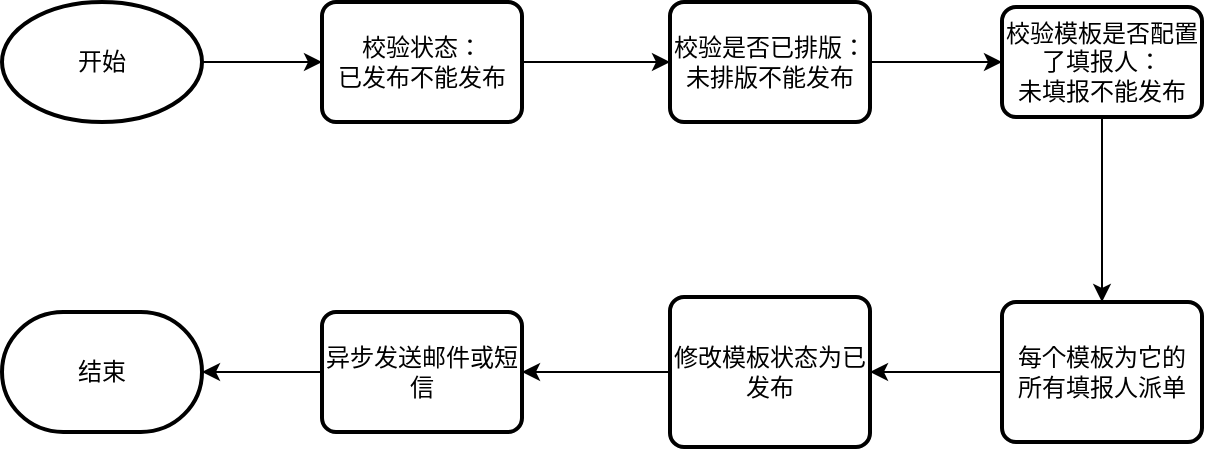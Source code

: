 <mxfile version="21.1.4" type="github">
  <diagram name="第 1 页" id="wow9cDlXcdEDVh3_X0Mi">
    <mxGraphModel dx="1354" dy="635" grid="1" gridSize="10" guides="1" tooltips="1" connect="1" arrows="1" fold="1" page="1" pageScale="1" pageWidth="827" pageHeight="1169" math="0" shadow="0">
      <root>
        <mxCell id="0" />
        <mxCell id="1" parent="0" />
        <mxCell id="br49doQct2eO1nxo8NBt-4" value="" style="edgeStyle=orthogonalEdgeStyle;rounded=0;orthogonalLoop=1;jettySize=auto;html=1;" parent="1" source="br49doQct2eO1nxo8NBt-1" target="br49doQct2eO1nxo8NBt-2" edge="1">
          <mxGeometry relative="1" as="geometry" />
        </mxCell>
        <mxCell id="br49doQct2eO1nxo8NBt-1" value="开始" style="strokeWidth=2;html=1;shape=mxgraph.flowchart.start_1;whiteSpace=wrap;" parent="1" vertex="1">
          <mxGeometry x="20" y="50" width="100" height="60" as="geometry" />
        </mxCell>
        <mxCell id="br49doQct2eO1nxo8NBt-5" value="" style="edgeStyle=orthogonalEdgeStyle;rounded=0;orthogonalLoop=1;jettySize=auto;html=1;" parent="1" source="br49doQct2eO1nxo8NBt-2" target="br49doQct2eO1nxo8NBt-3" edge="1">
          <mxGeometry relative="1" as="geometry" />
        </mxCell>
        <mxCell id="br49doQct2eO1nxo8NBt-2" value="校验状态：&lt;br&gt;已发布不能发布" style="rounded=1;whiteSpace=wrap;html=1;absoluteArcSize=1;arcSize=14;strokeWidth=2;" parent="1" vertex="1">
          <mxGeometry x="180" y="50" width="100" height="60" as="geometry" />
        </mxCell>
        <mxCell id="br49doQct2eO1nxo8NBt-8" value="" style="edgeStyle=orthogonalEdgeStyle;rounded=0;orthogonalLoop=1;jettySize=auto;html=1;" parent="1" source="br49doQct2eO1nxo8NBt-3" target="br49doQct2eO1nxo8NBt-7" edge="1">
          <mxGeometry relative="1" as="geometry" />
        </mxCell>
        <mxCell id="br49doQct2eO1nxo8NBt-3" value="校验是否已排版：&lt;br&gt;未排版不能发布" style="rounded=1;whiteSpace=wrap;html=1;absoluteArcSize=1;arcSize=14;strokeWidth=2;" parent="1" vertex="1">
          <mxGeometry x="354" y="50" width="100" height="60" as="geometry" />
        </mxCell>
        <mxCell id="br49doQct2eO1nxo8NBt-11" value="" style="edgeStyle=orthogonalEdgeStyle;rounded=0;orthogonalLoop=1;jettySize=auto;html=1;" parent="1" source="br49doQct2eO1nxo8NBt-7" target="br49doQct2eO1nxo8NBt-9" edge="1">
          <mxGeometry relative="1" as="geometry" />
        </mxCell>
        <mxCell id="br49doQct2eO1nxo8NBt-7" value="校验模板是否配置了填报人：&lt;br&gt;未填报不能发布" style="rounded=1;whiteSpace=wrap;html=1;absoluteArcSize=1;arcSize=14;strokeWidth=2;" parent="1" vertex="1">
          <mxGeometry x="520" y="52.5" width="100" height="55" as="geometry" />
        </mxCell>
        <mxCell id="br49doQct2eO1nxo8NBt-12" value="" style="edgeStyle=orthogonalEdgeStyle;rounded=0;orthogonalLoop=1;jettySize=auto;html=1;" parent="1" source="br49doQct2eO1nxo8NBt-9" target="br49doQct2eO1nxo8NBt-10" edge="1">
          <mxGeometry relative="1" as="geometry" />
        </mxCell>
        <mxCell id="br49doQct2eO1nxo8NBt-9" value="每个模板为它的&lt;br&gt;所有填报人派单" style="rounded=1;whiteSpace=wrap;html=1;absoluteArcSize=1;arcSize=14;strokeWidth=2;" parent="1" vertex="1">
          <mxGeometry x="520" y="200" width="100" height="70" as="geometry" />
        </mxCell>
        <mxCell id="DtPXgoqyRYj8btADxqJW-3" value="" style="edgeStyle=orthogonalEdgeStyle;rounded=0;orthogonalLoop=1;jettySize=auto;html=1;" edge="1" parent="1" source="br49doQct2eO1nxo8NBt-10" target="DtPXgoqyRYj8btADxqJW-2">
          <mxGeometry relative="1" as="geometry" />
        </mxCell>
        <mxCell id="br49doQct2eO1nxo8NBt-10" value="修改模板状态为已发布" style="rounded=1;whiteSpace=wrap;html=1;absoluteArcSize=1;arcSize=14;strokeWidth=2;" parent="1" vertex="1">
          <mxGeometry x="354" y="197.5" width="100" height="75" as="geometry" />
        </mxCell>
        <mxCell id="br49doQct2eO1nxo8NBt-14" value="结束" style="strokeWidth=2;html=1;shape=mxgraph.flowchart.terminator;whiteSpace=wrap;" parent="1" vertex="1">
          <mxGeometry x="20" y="205" width="100" height="60" as="geometry" />
        </mxCell>
        <mxCell id="DtPXgoqyRYj8btADxqJW-4" value="" style="edgeStyle=orthogonalEdgeStyle;rounded=0;orthogonalLoop=1;jettySize=auto;html=1;" edge="1" parent="1" source="DtPXgoqyRYj8btADxqJW-2" target="br49doQct2eO1nxo8NBt-14">
          <mxGeometry relative="1" as="geometry" />
        </mxCell>
        <mxCell id="DtPXgoqyRYj8btADxqJW-2" value="异步发送邮件或短信" style="rounded=1;whiteSpace=wrap;html=1;absoluteArcSize=1;arcSize=14;strokeWidth=2;" vertex="1" parent="1">
          <mxGeometry x="180" y="205" width="100" height="60" as="geometry" />
        </mxCell>
      </root>
    </mxGraphModel>
  </diagram>
</mxfile>
